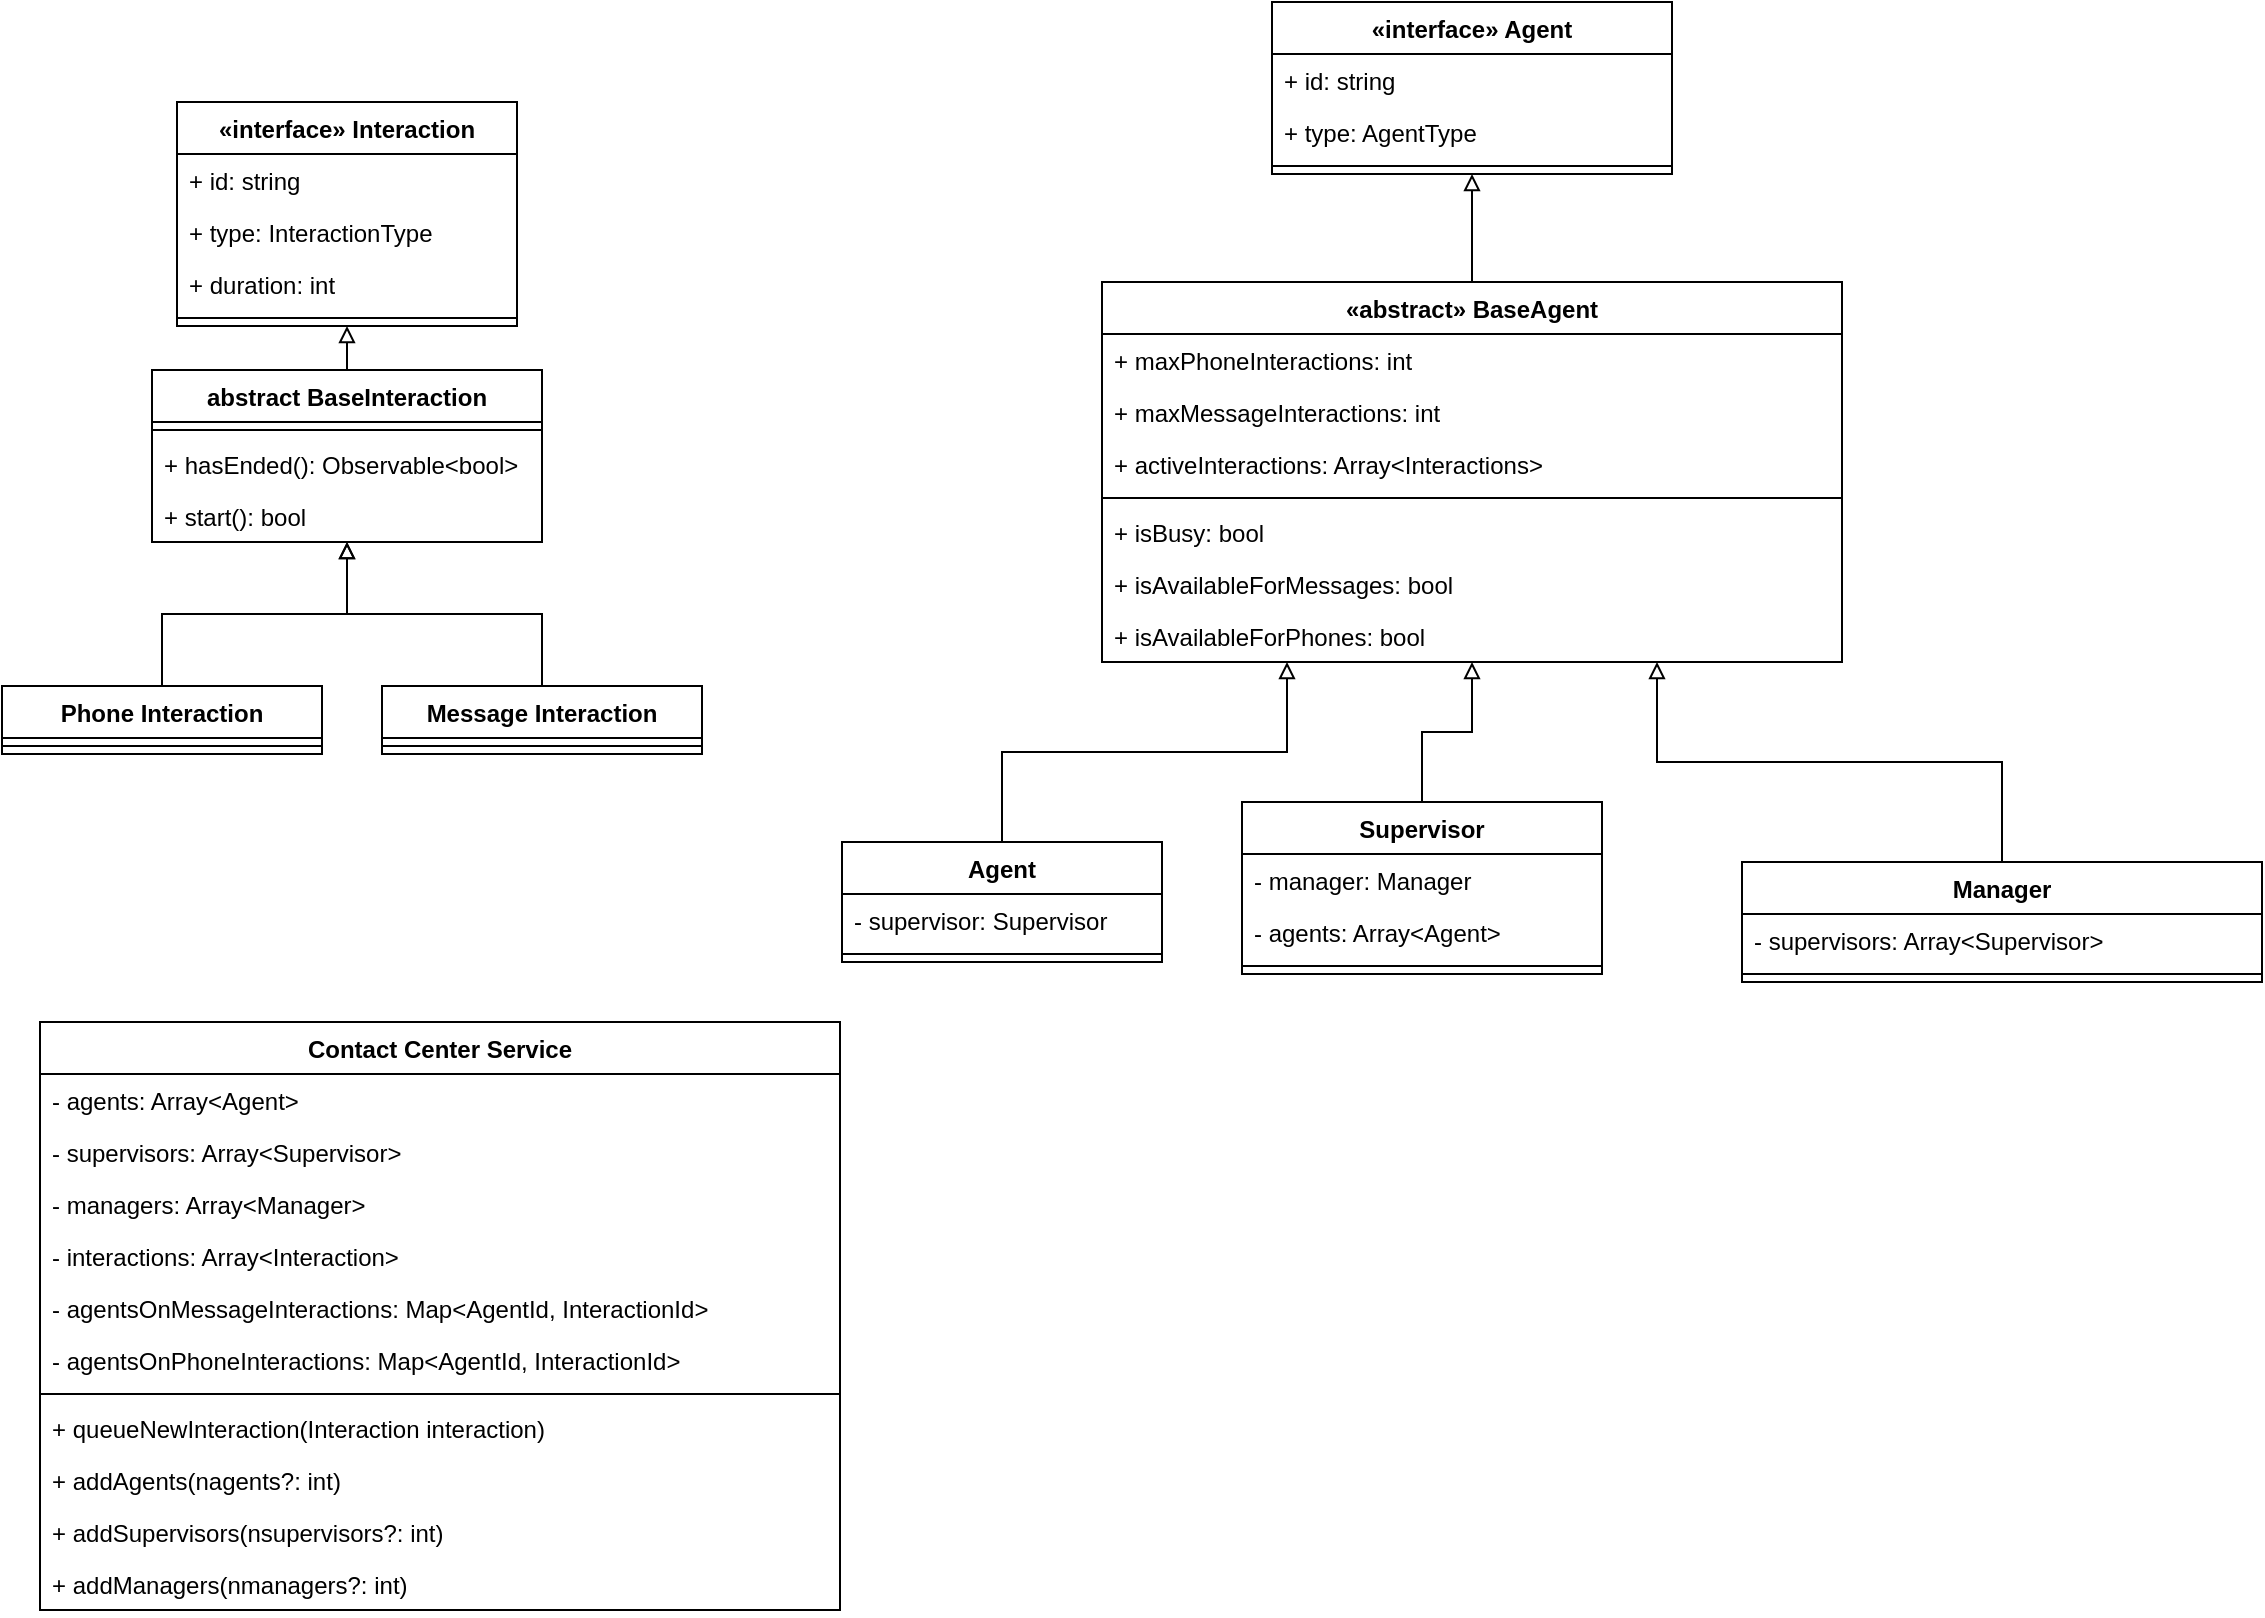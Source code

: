 <mxfile version="14.9.6" type="device" pages="2"><diagram id="9mXvaVSuT-yr561JVfZQ" name="Classes"><mxGraphModel dx="1089" dy="1730" grid="1" gridSize="10" guides="1" tooltips="1" connect="1" arrows="1" fold="1" page="1" pageScale="1" pageWidth="850" pageHeight="1100" math="0" shadow="0"><root><mxCell id="0"/><mxCell id="1" parent="0"/><mxCell id="VfbLvijLUW6u_aJ8UXOx-10" style="edgeStyle=orthogonalEdgeStyle;rounded=0;orthogonalLoop=1;jettySize=auto;html=1;startArrow=none;startFill=0;endArrow=block;endFill=0;" parent="1" source="rVlFmZ7Iy4KIFGHd2SEh-2" target="VfbLvijLUW6u_aJ8UXOx-1" edge="1"><mxGeometry relative="1" as="geometry"/></mxCell><mxCell id="rVlFmZ7Iy4KIFGHd2SEh-2" value="Message Interaction" style="swimlane;fontStyle=1;align=center;verticalAlign=top;childLayout=stackLayout;horizontal=1;startSize=26;horizontalStack=0;resizeParent=1;resizeParentMax=0;resizeLast=0;collapsible=1;marginBottom=0;" parent="1" vertex="1"><mxGeometry x="230" y="172" width="160" height="34" as="geometry"/></mxCell><mxCell id="rVlFmZ7Iy4KIFGHd2SEh-4" value="" style="line;strokeWidth=1;fillColor=none;align=left;verticalAlign=middle;spacingTop=-1;spacingLeft=3;spacingRight=3;rotatable=0;labelPosition=right;points=[];portConstraint=eastwest;" parent="rVlFmZ7Iy4KIFGHd2SEh-2" vertex="1"><mxGeometry y="26" width="160" height="8" as="geometry"/></mxCell><mxCell id="VfbLvijLUW6u_aJ8UXOx-11" style="edgeStyle=orthogonalEdgeStyle;rounded=0;orthogonalLoop=1;jettySize=auto;html=1;startArrow=none;startFill=0;endArrow=block;endFill=0;" parent="1" source="rVlFmZ7Iy4KIFGHd2SEh-6" target="VfbLvijLUW6u_aJ8UXOx-1" edge="1"><mxGeometry relative="1" as="geometry"/></mxCell><mxCell id="rVlFmZ7Iy4KIFGHd2SEh-6" value="Phone Interaction" style="swimlane;fontStyle=1;align=center;verticalAlign=top;childLayout=stackLayout;horizontal=1;startSize=26;horizontalStack=0;resizeParent=1;resizeParentMax=0;resizeLast=0;collapsible=1;marginBottom=0;" parent="1" vertex="1"><mxGeometry x="40" y="172" width="160" height="34" as="geometry"/></mxCell><mxCell id="rVlFmZ7Iy4KIFGHd2SEh-8" value="" style="line;strokeWidth=1;fillColor=none;align=left;verticalAlign=middle;spacingTop=-1;spacingLeft=3;spacingRight=3;rotatable=0;labelPosition=right;points=[];portConstraint=eastwest;" parent="rVlFmZ7Iy4KIFGHd2SEh-6" vertex="1"><mxGeometry y="26" width="160" height="8" as="geometry"/></mxCell><mxCell id="rVlFmZ7Iy4KIFGHd2SEh-12" value="Agent" style="swimlane;fontStyle=1;align=center;verticalAlign=top;childLayout=stackLayout;horizontal=1;startSize=26;horizontalStack=0;resizeParent=1;resizeParentMax=0;resizeLast=0;collapsible=1;marginBottom=0;" parent="1" vertex="1"><mxGeometry x="460" y="250" width="160" height="60" as="geometry"/></mxCell><mxCell id="rVlFmZ7Iy4KIFGHd2SEh-13" value="- supervisor: Supervisor" style="text;strokeColor=none;fillColor=none;align=left;verticalAlign=top;spacingLeft=4;spacingRight=4;overflow=hidden;rotatable=0;points=[[0,0.5],[1,0.5]];portConstraint=eastwest;" parent="rVlFmZ7Iy4KIFGHd2SEh-12" vertex="1"><mxGeometry y="26" width="160" height="26" as="geometry"/></mxCell><mxCell id="rVlFmZ7Iy4KIFGHd2SEh-14" value="" style="line;strokeWidth=1;fillColor=none;align=left;verticalAlign=middle;spacingTop=-1;spacingLeft=3;spacingRight=3;rotatable=0;labelPosition=right;points=[];portConstraint=eastwest;" parent="rVlFmZ7Iy4KIFGHd2SEh-12" vertex="1"><mxGeometry y="52" width="160" height="8" as="geometry"/></mxCell><mxCell id="bqos2zg2RV2krhV23c68-33" style="edgeStyle=orthogonalEdgeStyle;rounded=0;orthogonalLoop=1;jettySize=auto;html=1;exitX=0.5;exitY=0;exitDx=0;exitDy=0;startArrow=none;startFill=0;endArrow=block;endFill=0;" parent="1" source="rVlFmZ7Iy4KIFGHd2SEh-16" target="rVlFmZ7Iy4KIFGHd2SEh-28" edge="1"><mxGeometry relative="1" as="geometry"/></mxCell><mxCell id="rVlFmZ7Iy4KIFGHd2SEh-16" value="Supervisor" style="swimlane;fontStyle=1;align=center;verticalAlign=top;childLayout=stackLayout;horizontal=1;startSize=26;horizontalStack=0;resizeParent=1;resizeParentMax=0;resizeLast=0;collapsible=1;marginBottom=0;" parent="1" vertex="1"><mxGeometry x="660" y="230" width="180" height="86" as="geometry"/></mxCell><mxCell id="rVlFmZ7Iy4KIFGHd2SEh-17" value="- manager: Manager" style="text;strokeColor=none;fillColor=none;align=left;verticalAlign=top;spacingLeft=4;spacingRight=4;overflow=hidden;rotatable=0;points=[[0,0.5],[1,0.5]];portConstraint=eastwest;" parent="rVlFmZ7Iy4KIFGHd2SEh-16" vertex="1"><mxGeometry y="26" width="180" height="26" as="geometry"/></mxCell><mxCell id="bqos2zg2RV2krhV23c68-34" value="- agents: Array&lt;Agent&gt;" style="text;strokeColor=none;fillColor=none;align=left;verticalAlign=top;spacingLeft=4;spacingRight=4;overflow=hidden;rotatable=0;points=[[0,0.5],[1,0.5]];portConstraint=eastwest;" parent="rVlFmZ7Iy4KIFGHd2SEh-16" vertex="1"><mxGeometry y="52" width="180" height="26" as="geometry"/></mxCell><mxCell id="rVlFmZ7Iy4KIFGHd2SEh-18" value="" style="line;strokeWidth=1;fillColor=none;align=left;verticalAlign=middle;spacingTop=-1;spacingLeft=3;spacingRight=3;rotatable=0;labelPosition=right;points=[];portConstraint=eastwest;" parent="rVlFmZ7Iy4KIFGHd2SEh-16" vertex="1"><mxGeometry y="78" width="180" height="8" as="geometry"/></mxCell><mxCell id="rVlFmZ7Iy4KIFGHd2SEh-20" value="Manager" style="swimlane;fontStyle=1;align=center;verticalAlign=top;childLayout=stackLayout;horizontal=1;startSize=26;horizontalStack=0;resizeParent=1;resizeParentMax=0;resizeLast=0;collapsible=1;marginBottom=0;" parent="1" vertex="1"><mxGeometry x="910" y="260" width="260" height="60" as="geometry"/></mxCell><mxCell id="bqos2zg2RV2krhV23c68-36" value="- supervisors: Array&lt;Supervisor&gt;" style="text;strokeColor=none;fillColor=none;align=left;verticalAlign=top;spacingLeft=4;spacingRight=4;overflow=hidden;rotatable=0;points=[[0,0.5],[1,0.5]];portConstraint=eastwest;" parent="rVlFmZ7Iy4KIFGHd2SEh-20" vertex="1"><mxGeometry y="26" width="260" height="26" as="geometry"/></mxCell><mxCell id="rVlFmZ7Iy4KIFGHd2SEh-22" value="" style="line;strokeWidth=1;fillColor=none;align=left;verticalAlign=middle;spacingTop=-1;spacingLeft=3;spacingRight=3;rotatable=0;labelPosition=right;points=[];portConstraint=eastwest;" parent="rVlFmZ7Iy4KIFGHd2SEh-20" vertex="1"><mxGeometry y="52" width="260" height="8" as="geometry"/></mxCell><mxCell id="bqos2zg2RV2krhV23c68-4" style="edgeStyle=orthogonalEdgeStyle;rounded=0;orthogonalLoop=1;jettySize=auto;html=1;exitX=0.25;exitY=1;exitDx=0;exitDy=0;endArrow=none;endFill=0;startArrow=block;startFill=0;" parent="1" source="rVlFmZ7Iy4KIFGHd2SEh-28" target="rVlFmZ7Iy4KIFGHd2SEh-12" edge="1"><mxGeometry relative="1" as="geometry"/></mxCell><mxCell id="bqos2zg2RV2krhV23c68-6" style="edgeStyle=orthogonalEdgeStyle;rounded=0;orthogonalLoop=1;jettySize=auto;html=1;exitX=0.75;exitY=1;exitDx=0;exitDy=0;endArrow=none;endFill=0;startArrow=block;startFill=0;" parent="1" source="rVlFmZ7Iy4KIFGHd2SEh-28" target="rVlFmZ7Iy4KIFGHd2SEh-20" edge="1"><mxGeometry relative="1" as="geometry"/></mxCell><mxCell id="rVlFmZ7Iy4KIFGHd2SEh-28" value="«abstract» BaseAgent" style="swimlane;fontStyle=1;align=center;verticalAlign=top;childLayout=stackLayout;horizontal=1;startSize=26;horizontalStack=0;resizeParent=1;resizeParentMax=0;resizeLast=0;collapsible=1;marginBottom=0;" parent="1" vertex="1"><mxGeometry x="590" y="-30" width="370" height="190" as="geometry"/></mxCell><mxCell id="aWb27PJC8GSQuPGXeeC0-3" value="+ maxPhoneInteractions: int" style="text;strokeColor=none;fillColor=none;align=left;verticalAlign=top;spacingLeft=4;spacingRight=4;overflow=hidden;rotatable=0;points=[[0,0.5],[1,0.5]];portConstraint=eastwest;" parent="rVlFmZ7Iy4KIFGHd2SEh-28" vertex="1"><mxGeometry y="26" width="370" height="26" as="geometry"/></mxCell><mxCell id="rVlFmZ7Iy4KIFGHd2SEh-29" value="+ maxMessageInteractions: int" style="text;strokeColor=none;fillColor=none;align=left;verticalAlign=top;spacingLeft=4;spacingRight=4;overflow=hidden;rotatable=0;points=[[0,0.5],[1,0.5]];portConstraint=eastwest;" parent="rVlFmZ7Iy4KIFGHd2SEh-28" vertex="1"><mxGeometry y="52" width="370" height="26" as="geometry"/></mxCell><mxCell id="aWb27PJC8GSQuPGXeeC0-4" value="+ activeInteractions: Array&lt;Interactions&gt;" style="text;strokeColor=none;fillColor=none;align=left;verticalAlign=top;spacingLeft=4;spacingRight=4;overflow=hidden;rotatable=0;points=[[0,0.5],[1,0.5]];portConstraint=eastwest;" parent="rVlFmZ7Iy4KIFGHd2SEh-28" vertex="1"><mxGeometry y="78" width="370" height="26" as="geometry"/></mxCell><mxCell id="rVlFmZ7Iy4KIFGHd2SEh-30" value="" style="line;strokeWidth=1;fillColor=none;align=left;verticalAlign=middle;spacingTop=-1;spacingLeft=3;spacingRight=3;rotatable=0;labelPosition=right;points=[];portConstraint=eastwest;" parent="rVlFmZ7Iy4KIFGHd2SEh-28" vertex="1"><mxGeometry y="104" width="370" height="8" as="geometry"/></mxCell><mxCell id="aWb27PJC8GSQuPGXeeC0-8" value="+ isBusy: bool" style="text;strokeColor=none;fillColor=none;align=left;verticalAlign=top;spacingLeft=4;spacingRight=4;overflow=hidden;rotatable=0;points=[[0,0.5],[1,0.5]];portConstraint=eastwest;" parent="rVlFmZ7Iy4KIFGHd2SEh-28" vertex="1"><mxGeometry y="112" width="370" height="26" as="geometry"/></mxCell><mxCell id="aWb27PJC8GSQuPGXeeC0-10" value="+ isAvailableForMessages: bool" style="text;strokeColor=none;fillColor=none;align=left;verticalAlign=top;spacingLeft=4;spacingRight=4;overflow=hidden;rotatable=0;points=[[0,0.5],[1,0.5]];portConstraint=eastwest;" parent="rVlFmZ7Iy4KIFGHd2SEh-28" vertex="1"><mxGeometry y="138" width="370" height="26" as="geometry"/></mxCell><mxCell id="aWb27PJC8GSQuPGXeeC0-9" value="+ isAvailableForPhones: bool" style="text;strokeColor=none;fillColor=none;align=left;verticalAlign=top;spacingLeft=4;spacingRight=4;overflow=hidden;rotatable=0;points=[[0,0.5],[1,0.5]];portConstraint=eastwest;" parent="rVlFmZ7Iy4KIFGHd2SEh-28" vertex="1"><mxGeometry y="164" width="370" height="26" as="geometry"/></mxCell><mxCell id="VfbLvijLUW6u_aJ8UXOx-8" style="edgeStyle=orthogonalEdgeStyle;rounded=0;orthogonalLoop=1;jettySize=auto;html=1;exitX=0.5;exitY=1;exitDx=0;exitDy=0;entryX=0.5;entryY=0;entryDx=0;entryDy=0;endArrow=none;endFill=0;startArrow=block;startFill=0;" parent="1" source="rVlFmZ7Iy4KIFGHd2SEh-40" target="VfbLvijLUW6u_aJ8UXOx-1" edge="1"><mxGeometry relative="1" as="geometry"/></mxCell><mxCell id="rVlFmZ7Iy4KIFGHd2SEh-40" value="«interface» Interaction" style="swimlane;fontStyle=1;align=center;verticalAlign=top;childLayout=stackLayout;horizontal=1;startSize=26;horizontalStack=0;resizeParent=1;resizeParentMax=0;resizeLast=0;collapsible=1;marginBottom=0;" parent="1" vertex="1"><mxGeometry x="127.5" y="-120" width="170" height="112" as="geometry"/></mxCell><mxCell id="rVlFmZ7Iy4KIFGHd2SEh-41" value="+ id: string" style="text;strokeColor=none;fillColor=none;align=left;verticalAlign=top;spacingLeft=4;spacingRight=4;overflow=hidden;rotatable=0;points=[[0,0.5],[1,0.5]];portConstraint=eastwest;" parent="rVlFmZ7Iy4KIFGHd2SEh-40" vertex="1"><mxGeometry y="26" width="170" height="26" as="geometry"/></mxCell><mxCell id="aWb27PJC8GSQuPGXeeC0-7" value="+ type: InteractionType" style="text;strokeColor=none;fillColor=none;align=left;verticalAlign=top;spacingLeft=4;spacingRight=4;overflow=hidden;rotatable=0;points=[[0,0.5],[1,0.5]];portConstraint=eastwest;" parent="rVlFmZ7Iy4KIFGHd2SEh-40" vertex="1"><mxGeometry y="52" width="170" height="26" as="geometry"/></mxCell><mxCell id="aWb27PJC8GSQuPGXeeC0-6" value="+ duration: int" style="text;strokeColor=none;fillColor=none;align=left;verticalAlign=top;spacingLeft=4;spacingRight=4;overflow=hidden;rotatable=0;points=[[0,0.5],[1,0.5]];portConstraint=eastwest;" parent="rVlFmZ7Iy4KIFGHd2SEh-40" vertex="1"><mxGeometry y="78" width="170" height="26" as="geometry"/></mxCell><mxCell id="rVlFmZ7Iy4KIFGHd2SEh-42" value="" style="line;strokeWidth=1;fillColor=none;align=left;verticalAlign=middle;spacingTop=-1;spacingLeft=3;spacingRight=3;rotatable=0;labelPosition=right;points=[];portConstraint=eastwest;" parent="rVlFmZ7Iy4KIFGHd2SEh-40" vertex="1"><mxGeometry y="104" width="170" height="8" as="geometry"/></mxCell><mxCell id="bqos2zg2RV2krhV23c68-8" value="Contact Center Service" style="swimlane;fontStyle=1;align=center;verticalAlign=top;childLayout=stackLayout;horizontal=1;startSize=26;horizontalStack=0;resizeParent=1;resizeParentMax=0;resizeLast=0;collapsible=1;marginBottom=0;" parent="1" vertex="1"><mxGeometry x="59" y="340" width="400" height="294" as="geometry"/></mxCell><mxCell id="bqos2zg2RV2krhV23c68-9" value="- agents: Array&lt;Agent&gt;" style="text;strokeColor=none;fillColor=none;align=left;verticalAlign=top;spacingLeft=4;spacingRight=4;overflow=hidden;rotatable=0;points=[[0,0.5],[1,0.5]];portConstraint=eastwest;" parent="bqos2zg2RV2krhV23c68-8" vertex="1"><mxGeometry y="26" width="400" height="26" as="geometry"/></mxCell><mxCell id="aWb27PJC8GSQuPGXeeC0-24" value="- supervisors: Array&lt;Supervisor&gt;" style="text;strokeColor=none;fillColor=none;align=left;verticalAlign=top;spacingLeft=4;spacingRight=4;overflow=hidden;rotatable=0;points=[[0,0.5],[1,0.5]];portConstraint=eastwest;" parent="bqos2zg2RV2krhV23c68-8" vertex="1"><mxGeometry y="52" width="400" height="26" as="geometry"/></mxCell><mxCell id="aWb27PJC8GSQuPGXeeC0-23" value="- managers: Array&lt;Manager&gt;" style="text;strokeColor=none;fillColor=none;align=left;verticalAlign=top;spacingLeft=4;spacingRight=4;overflow=hidden;rotatable=0;points=[[0,0.5],[1,0.5]];portConstraint=eastwest;" parent="bqos2zg2RV2krhV23c68-8" vertex="1"><mxGeometry y="78" width="400" height="26" as="geometry"/></mxCell><mxCell id="aWb27PJC8GSQuPGXeeC0-2" value="- interactions: Array&lt;Interaction&gt;" style="text;strokeColor=none;fillColor=none;align=left;verticalAlign=top;spacingLeft=4;spacingRight=4;overflow=hidden;rotatable=0;points=[[0,0.5],[1,0.5]];portConstraint=eastwest;" parent="bqos2zg2RV2krhV23c68-8" vertex="1"><mxGeometry y="104" width="400" height="26" as="geometry"/></mxCell><mxCell id="bqos2zg2RV2krhV23c68-17" value="- agentsOnMessageInteractions: Map&lt;AgentId, InteractionId&gt;" style="text;strokeColor=none;fillColor=none;align=left;verticalAlign=top;spacingLeft=4;spacingRight=4;overflow=hidden;rotatable=0;points=[[0,0.5],[1,0.5]];portConstraint=eastwest;" parent="bqos2zg2RV2krhV23c68-8" vertex="1"><mxGeometry y="130" width="400" height="26" as="geometry"/></mxCell><mxCell id="aWb27PJC8GSQuPGXeeC0-1" value="- agentsOnPhoneInteractions: Map&lt;AgentId, InteractionId&gt;" style="text;strokeColor=none;fillColor=none;align=left;verticalAlign=top;spacingLeft=4;spacingRight=4;overflow=hidden;rotatable=0;points=[[0,0.5],[1,0.5]];portConstraint=eastwest;" parent="bqos2zg2RV2krhV23c68-8" vertex="1"><mxGeometry y="156" width="400" height="26" as="geometry"/></mxCell><mxCell id="bqos2zg2RV2krhV23c68-10" value="" style="line;strokeWidth=1;fillColor=none;align=left;verticalAlign=middle;spacingTop=-1;spacingLeft=3;spacingRight=3;rotatable=0;labelPosition=right;points=[];portConstraint=eastwest;" parent="bqos2zg2RV2krhV23c68-8" vertex="1"><mxGeometry y="182" width="400" height="8" as="geometry"/></mxCell><mxCell id="_GVW7TMEbYRuiCOnkN0X-1" value="+ queueNewInteraction(Interaction interaction)" style="text;strokeColor=none;fillColor=none;align=left;verticalAlign=top;spacingLeft=4;spacingRight=4;overflow=hidden;rotatable=0;points=[[0,0.5],[1,0.5]];portConstraint=eastwest;" parent="bqos2zg2RV2krhV23c68-8" vertex="1"><mxGeometry y="190" width="400" height="26" as="geometry"/></mxCell><mxCell id="NI0zoDxkc4GcWIUidgXC-1" value="+ addAgents(nagents?: int)" style="text;strokeColor=none;fillColor=none;align=left;verticalAlign=top;spacingLeft=4;spacingRight=4;overflow=hidden;rotatable=0;points=[[0,0.5],[1,0.5]];portConstraint=eastwest;" vertex="1" parent="bqos2zg2RV2krhV23c68-8"><mxGeometry y="216" width="400" height="26" as="geometry"/></mxCell><mxCell id="NI0zoDxkc4GcWIUidgXC-2" value="+ addSupervisors(nsupervisors?: int)" style="text;strokeColor=none;fillColor=none;align=left;verticalAlign=top;spacingLeft=4;spacingRight=4;overflow=hidden;rotatable=0;points=[[0,0.5],[1,0.5]];portConstraint=eastwest;" vertex="1" parent="bqos2zg2RV2krhV23c68-8"><mxGeometry y="242" width="400" height="26" as="geometry"/></mxCell><mxCell id="NI0zoDxkc4GcWIUidgXC-3" value="+ addManagers(nmanagers?: int)" style="text;strokeColor=none;fillColor=none;align=left;verticalAlign=top;spacingLeft=4;spacingRight=4;overflow=hidden;rotatable=0;points=[[0,0.5],[1,0.5]];portConstraint=eastwest;" vertex="1" parent="bqos2zg2RV2krhV23c68-8"><mxGeometry y="268" width="400" height="26" as="geometry"/></mxCell><mxCell id="VfbLvijLUW6u_aJ8UXOx-1" value="abstract BaseInteraction" style="swimlane;fontStyle=1;align=center;verticalAlign=top;childLayout=stackLayout;horizontal=1;startSize=26;horizontalStack=0;resizeParent=1;resizeParentMax=0;resizeLast=0;collapsible=1;marginBottom=0;" parent="1" vertex="1"><mxGeometry x="115" y="14" width="195" height="86" as="geometry"/></mxCell><mxCell id="VfbLvijLUW6u_aJ8UXOx-3" value="" style="line;strokeWidth=1;fillColor=none;align=left;verticalAlign=middle;spacingTop=-1;spacingLeft=3;spacingRight=3;rotatable=0;labelPosition=right;points=[];portConstraint=eastwest;" parent="VfbLvijLUW6u_aJ8UXOx-1" vertex="1"><mxGeometry y="26" width="195" height="8" as="geometry"/></mxCell><mxCell id="VfbLvijLUW6u_aJ8UXOx-6" value="+ hasEnded(): Observable&lt;bool&gt;" style="text;strokeColor=none;fillColor=none;align=left;verticalAlign=top;spacingLeft=4;spacingRight=4;overflow=hidden;rotatable=0;points=[[0,0.5],[1,0.5]];portConstraint=eastwest;" parent="VfbLvijLUW6u_aJ8UXOx-1" vertex="1"><mxGeometry y="34" width="195" height="26" as="geometry"/></mxCell><mxCell id="VfbLvijLUW6u_aJ8UXOx-5" value="+ start(): bool" style="text;strokeColor=none;fillColor=none;align=left;verticalAlign=top;spacingLeft=4;spacingRight=4;overflow=hidden;rotatable=0;points=[[0,0.5],[1,0.5]];portConstraint=eastwest;" parent="VfbLvijLUW6u_aJ8UXOx-1" vertex="1"><mxGeometry y="60" width="195" height="26" as="geometry"/></mxCell><mxCell id="aWb27PJC8GSQuPGXeeC0-16" style="edgeStyle=orthogonalEdgeStyle;rounded=0;orthogonalLoop=1;jettySize=auto;html=1;exitX=0.5;exitY=1;exitDx=0;exitDy=0;startArrow=block;startFill=0;endArrow=none;endFill=0;" parent="1" source="aWb27PJC8GSQuPGXeeC0-11" target="rVlFmZ7Iy4KIFGHd2SEh-28" edge="1"><mxGeometry relative="1" as="geometry"/></mxCell><mxCell id="aWb27PJC8GSQuPGXeeC0-11" value="«interface» Agent" style="swimlane;fontStyle=1;align=center;verticalAlign=top;childLayout=stackLayout;horizontal=1;startSize=26;horizontalStack=0;resizeParent=1;resizeParentMax=0;resizeLast=0;collapsible=1;marginBottom=0;" parent="1" vertex="1"><mxGeometry x="675" y="-170" width="200" height="86" as="geometry"/></mxCell><mxCell id="aWb27PJC8GSQuPGXeeC0-12" value="+ id: string" style="text;strokeColor=none;fillColor=none;align=left;verticalAlign=top;spacingLeft=4;spacingRight=4;overflow=hidden;rotatable=0;points=[[0,0.5],[1,0.5]];portConstraint=eastwest;" parent="aWb27PJC8GSQuPGXeeC0-11" vertex="1"><mxGeometry y="26" width="200" height="26" as="geometry"/></mxCell><mxCell id="aWb27PJC8GSQuPGXeeC0-13" value="+ type: AgentType" style="text;strokeColor=none;fillColor=none;align=left;verticalAlign=top;spacingLeft=4;spacingRight=4;overflow=hidden;rotatable=0;points=[[0,0.5],[1,0.5]];portConstraint=eastwest;" parent="aWb27PJC8GSQuPGXeeC0-11" vertex="1"><mxGeometry y="52" width="200" height="26" as="geometry"/></mxCell><mxCell id="aWb27PJC8GSQuPGXeeC0-15" value="" style="line;strokeWidth=1;fillColor=none;align=left;verticalAlign=middle;spacingTop=-1;spacingLeft=3;spacingRight=3;rotatable=0;labelPosition=right;points=[];portConstraint=eastwest;" parent="aWb27PJC8GSQuPGXeeC0-11" vertex="1"><mxGeometry y="78" width="200" height="8" as="geometry"/></mxCell></root></mxGraphModel></diagram><diagram id="X7nQB1wiBKxIS-zTiMWH" name="Flow"><mxGraphModel dx="1086" dy="806" grid="1" gridSize="10" guides="1" tooltips="1" connect="1" arrows="1" fold="1" page="1" pageScale="1" pageWidth="827" pageHeight="1169" math="0" shadow="0"><root><mxCell id="nzC5I7efXiTQzMB4yumk-0"/><mxCell id="nzC5I7efXiTQzMB4yumk-1" parent="nzC5I7efXiTQzMB4yumk-0"/><mxCell id="nzC5I7efXiTQzMB4yumk-11" style="edgeStyle=orthogonalEdgeStyle;rounded=0;orthogonalLoop=1;jettySize=auto;html=1;exitX=0.5;exitY=1;exitDx=0;exitDy=0;entryX=0.5;entryY=0;entryDx=0;entryDy=0;" edge="1" parent="nzC5I7efXiTQzMB4yumk-1" source="nzC5I7efXiTQzMB4yumk-2" target="nzC5I7efXiTQzMB4yumk-8"><mxGeometry relative="1" as="geometry"/></mxCell><mxCell id="nzC5I7efXiTQzMB4yumk-2" value="New Interaction" style="ellipse;whiteSpace=wrap;html=1;aspect=fixed;" vertex="1" parent="nzC5I7efXiTQzMB4yumk-1"><mxGeometry x="350" y="80" width="80" height="80" as="geometry"/></mxCell><mxCell id="nzC5I7efXiTQzMB4yumk-3" value="&lt;h1&gt;Contact Center Flow&lt;/h1&gt;&lt;p&gt;A new interaction enters the Contact Center, this graph describe how it's handled&lt;/p&gt;" style="text;html=1;strokeColor=none;fillColor=none;spacing=5;spacingTop=-20;whiteSpace=wrap;overflow=hidden;rounded=0;" vertex="1" parent="nzC5I7efXiTQzMB4yumk-1"><mxGeometry x="20" y="20" width="190" height="120" as="geometry"/></mxCell><mxCell id="nzC5I7efXiTQzMB4yumk-17" value="" style="edgeStyle=orthogonalEdgeStyle;rounded=0;orthogonalLoop=1;jettySize=auto;html=1;" edge="1" parent="nzC5I7efXiTQzMB4yumk-1" source="nzC5I7efXiTQzMB4yumk-4" target="nzC5I7efXiTQzMB4yumk-13"><mxGeometry relative="1" as="geometry"/></mxCell><mxCell id="nzC5I7efXiTQzMB4yumk-21" value="" style="edgeStyle=orthogonalEdgeStyle;rounded=0;orthogonalLoop=1;jettySize=auto;html=1;" edge="1" parent="nzC5I7efXiTQzMB4yumk-1" source="nzC5I7efXiTQzMB4yumk-4" target="nzC5I7efXiTQzMB4yumk-20"><mxGeometry relative="1" as="geometry"/></mxCell><mxCell id="nzC5I7efXiTQzMB4yumk-4" value="Is Any Agent Available" style="rhombus;whiteSpace=wrap;html=1;" vertex="1" parent="nzC5I7efXiTQzMB4yumk-1"><mxGeometry x="345" y="320" width="90" height="100" as="geometry"/></mxCell><mxCell id="nzC5I7efXiTQzMB4yumk-12" style="edgeStyle=orthogonalEdgeStyle;rounded=0;orthogonalLoop=1;jettySize=auto;html=1;exitX=0.5;exitY=1;exitDx=0;exitDy=0;" edge="1" parent="nzC5I7efXiTQzMB4yumk-1" source="nzC5I7efXiTQzMB4yumk-8" target="nzC5I7efXiTQzMB4yumk-4"><mxGeometry relative="1" as="geometry"/></mxCell><mxCell id="nzC5I7efXiTQzMB4yumk-8" value="Enter Contact Center" style="whiteSpace=wrap;html=1;aspect=fixed;" vertex="1" parent="nzC5I7efXiTQzMB4yumk-1"><mxGeometry x="350" y="200" width="80" height="80" as="geometry"/></mxCell><mxCell id="nzC5I7efXiTQzMB4yumk-15" value="" style="edgeStyle=orthogonalEdgeStyle;rounded=0;orthogonalLoop=1;jettySize=auto;html=1;" edge="1" parent="nzC5I7efXiTQzMB4yumk-1" source="nzC5I7efXiTQzMB4yumk-13" target="nzC5I7efXiTQzMB4yumk-14"><mxGeometry relative="1" as="geometry"/></mxCell><mxCell id="nzC5I7efXiTQzMB4yumk-13" value="Assign to Agent" style="whiteSpace=wrap;html=1;aspect=fixed;" vertex="1" parent="nzC5I7efXiTQzMB4yumk-1"><mxGeometry x="220" y="330" width="80" height="80" as="geometry"/></mxCell><mxCell id="nzC5I7efXiTQzMB4yumk-14" value="Consume Interaction" style="ellipse;whiteSpace=wrap;html=1;aspect=fixed;" vertex="1" parent="nzC5I7efXiTQzMB4yumk-1"><mxGeometry x="100" y="330" width="80" height="80" as="geometry"/></mxCell><mxCell id="nzC5I7efXiTQzMB4yumk-18" value="Yes" style="text;html=1;strokeColor=none;fillColor=none;align=center;verticalAlign=middle;whiteSpace=wrap;rounded=0;" vertex="1" parent="nzC5I7efXiTQzMB4yumk-1"><mxGeometry x="310" y="350" width="40" height="20" as="geometry"/></mxCell><mxCell id="nzC5I7efXiTQzMB4yumk-19" value="No" style="text;html=1;strokeColor=none;fillColor=none;align=center;verticalAlign=middle;whiteSpace=wrap;rounded=0;" vertex="1" parent="nzC5I7efXiTQzMB4yumk-1"><mxGeometry x="350" y="410" width="40" height="20" as="geometry"/></mxCell><mxCell id="nzC5I7efXiTQzMB4yumk-25" value="" style="edgeStyle=orthogonalEdgeStyle;rounded=0;orthogonalLoop=1;jettySize=auto;html=1;" edge="1" parent="nzC5I7efXiTQzMB4yumk-1" source="nzC5I7efXiTQzMB4yumk-20" target="nzC5I7efXiTQzMB4yumk-23"><mxGeometry relative="1" as="geometry"/></mxCell><mxCell id="nzC5I7efXiTQzMB4yumk-29" value="" style="edgeStyle=orthogonalEdgeStyle;rounded=0;orthogonalLoop=1;jettySize=auto;html=1;" edge="1" parent="nzC5I7efXiTQzMB4yumk-1" source="nzC5I7efXiTQzMB4yumk-20" target="nzC5I7efXiTQzMB4yumk-28"><mxGeometry relative="1" as="geometry"/></mxCell><mxCell id="nzC5I7efXiTQzMB4yumk-20" value="Is Any Supervisor&lt;br&gt;Available" style="rhombus;whiteSpace=wrap;html=1;" vertex="1" parent="nzC5I7efXiTQzMB4yumk-1"><mxGeometry x="345" y="460" width="90" height="100" as="geometry"/></mxCell><mxCell id="nzC5I7efXiTQzMB4yumk-22" value="" style="edgeStyle=orthogonalEdgeStyle;rounded=0;orthogonalLoop=1;jettySize=auto;html=1;" edge="1" parent="nzC5I7efXiTQzMB4yumk-1" source="nzC5I7efXiTQzMB4yumk-23" target="nzC5I7efXiTQzMB4yumk-24"><mxGeometry relative="1" as="geometry"/></mxCell><mxCell id="nzC5I7efXiTQzMB4yumk-23" value="Assign to Supervisor" style="whiteSpace=wrap;html=1;aspect=fixed;" vertex="1" parent="nzC5I7efXiTQzMB4yumk-1"><mxGeometry x="220" y="470" width="80" height="80" as="geometry"/></mxCell><mxCell id="nzC5I7efXiTQzMB4yumk-24" value="Consume Interaction" style="ellipse;whiteSpace=wrap;html=1;aspect=fixed;" vertex="1" parent="nzC5I7efXiTQzMB4yumk-1"><mxGeometry x="100" y="470" width="80" height="80" as="geometry"/></mxCell><mxCell id="nzC5I7efXiTQzMB4yumk-26" value="Yes" style="text;html=1;strokeColor=none;fillColor=none;align=center;verticalAlign=middle;whiteSpace=wrap;rounded=0;" vertex="1" parent="nzC5I7efXiTQzMB4yumk-1"><mxGeometry x="310" y="490" width="40" height="20" as="geometry"/></mxCell><mxCell id="nzC5I7efXiTQzMB4yumk-27" value="No" style="text;html=1;strokeColor=none;fillColor=none;align=center;verticalAlign=middle;whiteSpace=wrap;rounded=0;" vertex="1" parent="nzC5I7efXiTQzMB4yumk-1"><mxGeometry x="350" y="550" width="40" height="20" as="geometry"/></mxCell><mxCell id="nzC5I7efXiTQzMB4yumk-33" value="" style="edgeStyle=orthogonalEdgeStyle;rounded=0;orthogonalLoop=1;jettySize=auto;html=1;" edge="1" parent="nzC5I7efXiTQzMB4yumk-1" source="nzC5I7efXiTQzMB4yumk-28" target="nzC5I7efXiTQzMB4yumk-31"><mxGeometry relative="1" as="geometry"/></mxCell><mxCell id="nzC5I7efXiTQzMB4yumk-37" value="" style="edgeStyle=orthogonalEdgeStyle;rounded=0;orthogonalLoop=1;jettySize=auto;html=1;" edge="1" parent="nzC5I7efXiTQzMB4yumk-1" source="nzC5I7efXiTQzMB4yumk-28" target="nzC5I7efXiTQzMB4yumk-36"><mxGeometry relative="1" as="geometry"/></mxCell><mxCell id="nzC5I7efXiTQzMB4yumk-28" value="Is Manager Available" style="rhombus;whiteSpace=wrap;html=1;" vertex="1" parent="nzC5I7efXiTQzMB4yumk-1"><mxGeometry x="345" y="600" width="90" height="100" as="geometry"/></mxCell><mxCell id="nzC5I7efXiTQzMB4yumk-30" value="" style="edgeStyle=orthogonalEdgeStyle;rounded=0;orthogonalLoop=1;jettySize=auto;html=1;" edge="1" parent="nzC5I7efXiTQzMB4yumk-1" source="nzC5I7efXiTQzMB4yumk-31" target="nzC5I7efXiTQzMB4yumk-32"><mxGeometry relative="1" as="geometry"/></mxCell><mxCell id="nzC5I7efXiTQzMB4yumk-31" value="Assign to Manager" style="whiteSpace=wrap;html=1;aspect=fixed;" vertex="1" parent="nzC5I7efXiTQzMB4yumk-1"><mxGeometry x="220" y="610" width="80" height="80" as="geometry"/></mxCell><mxCell id="nzC5I7efXiTQzMB4yumk-32" value="Consume Interaction" style="ellipse;whiteSpace=wrap;html=1;aspect=fixed;" vertex="1" parent="nzC5I7efXiTQzMB4yumk-1"><mxGeometry x="100" y="610" width="80" height="80" as="geometry"/></mxCell><mxCell id="nzC5I7efXiTQzMB4yumk-34" value="Yes" style="text;html=1;strokeColor=none;fillColor=none;align=center;verticalAlign=middle;whiteSpace=wrap;rounded=0;" vertex="1" parent="nzC5I7efXiTQzMB4yumk-1"><mxGeometry x="310" y="630" width="40" height="20" as="geometry"/></mxCell><mxCell id="nzC5I7efXiTQzMB4yumk-35" value="No" style="text;html=1;strokeColor=none;fillColor=none;align=center;verticalAlign=middle;whiteSpace=wrap;rounded=0;" vertex="1" parent="nzC5I7efXiTQzMB4yumk-1"><mxGeometry x="350" y="690" width="40" height="20" as="geometry"/></mxCell><mxCell id="nzC5I7efXiTQzMB4yumk-36" value="Discard Interaction" style="ellipse;whiteSpace=wrap;html=1;aspect=fixed;" vertex="1" parent="nzC5I7efXiTQzMB4yumk-1"><mxGeometry x="350" y="740" width="80" height="80" as="geometry"/></mxCell></root></mxGraphModel></diagram></mxfile>
